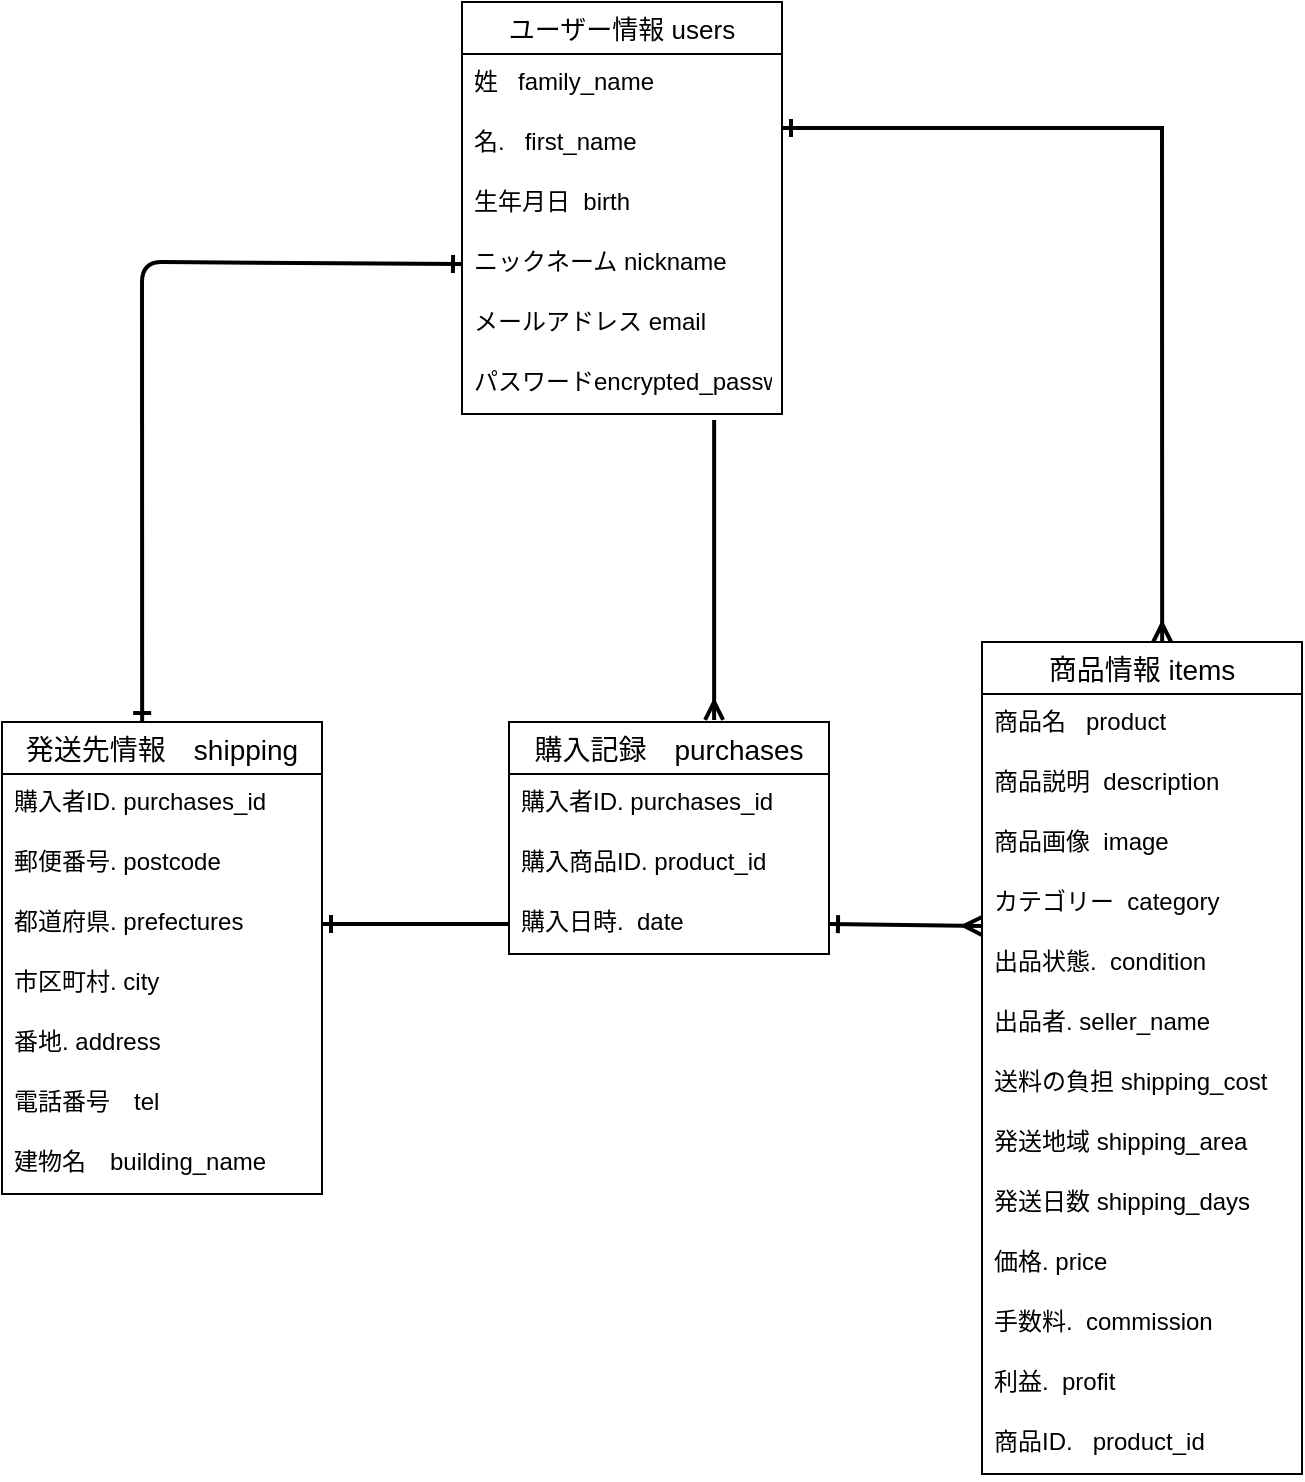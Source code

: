<mxfile>
    <diagram id="9h7hrKx_j7E5iAnFVkUH" name="ページ1">
        <mxGraphModel dx="792" dy="604" grid="1" gridSize="10" guides="1" tooltips="1" connect="1" arrows="1" fold="1" page="1" pageScale="1" pageWidth="827" pageHeight="1169" math="0" shadow="0">
            <root>
                <mxCell id="0"/>
                <mxCell id="1" parent="0"/>
                <mxCell id="28" value="ユーザー情報 users" style="swimlane;fontStyle=0;childLayout=stackLayout;horizontal=1;startSize=26;horizontalStack=0;resizeParent=1;resizeParentMax=0;resizeLast=0;collapsible=1;marginBottom=0;align=center;fontSize=13;hachureGap=4;fontFamily=Helvetica;rounded=0;" parent="1" vertex="1">
                    <mxGeometry x="390" width="160" height="206" as="geometry">
                        <mxRectangle x="390" y="340" width="120" height="30" as="alternateBounds"/>
                    </mxGeometry>
                </mxCell>
                <mxCell id="29" value="姓   family_name" style="text;strokeColor=none;fillColor=none;spacingLeft=4;spacingRight=4;overflow=hidden;rotatable=0;points=[[0,0.5],[1,0.5]];portConstraint=eastwest;fontSize=12;hachureGap=4;fontFamily=Helvetica;rounded=0;" parent="28" vertex="1">
                    <mxGeometry y="26" width="160" height="30" as="geometry"/>
                </mxCell>
                <mxCell id="30" value="名.   first_name" style="text;strokeColor=none;fillColor=none;spacingLeft=4;spacingRight=4;overflow=hidden;rotatable=0;points=[[0,0.5],[1,0.5]];portConstraint=eastwest;fontSize=12;hachureGap=4;fontFamily=Helvetica;rounded=0;" parent="28" vertex="1">
                    <mxGeometry y="56" width="160" height="30" as="geometry"/>
                </mxCell>
                <mxCell id="31" value="生年月日  birth" style="text;strokeColor=none;fillColor=none;spacingLeft=4;spacingRight=4;overflow=hidden;rotatable=0;points=[[0,0.5],[1,0.5]];portConstraint=eastwest;fontSize=12;hachureGap=4;fontFamily=Helvetica;rounded=0;" parent="28" vertex="1">
                    <mxGeometry y="86" width="160" height="30" as="geometry"/>
                </mxCell>
                <mxCell id="142" value="ニックネーム nickname " style="text;strokeColor=none;fillColor=none;spacingLeft=4;spacingRight=4;overflow=hidden;rotatable=0;points=[[0,0.5],[1,0.5]];portConstraint=eastwest;fontSize=12;hachureGap=4;fontFamily=Helvetica;rounded=0;" parent="28" vertex="1">
                    <mxGeometry y="116" width="160" height="30" as="geometry"/>
                </mxCell>
                <mxCell id="143" value="メールアドレス email" style="text;strokeColor=none;fillColor=none;spacingLeft=4;spacingRight=4;overflow=hidden;rotatable=0;points=[[0,0.5],[1,0.5]];portConstraint=eastwest;fontSize=12;hachureGap=4;fontFamily=Helvetica;rounded=0;" parent="28" vertex="1">
                    <mxGeometry y="146" width="160" height="30" as="geometry"/>
                </mxCell>
                <mxCell id="144" value="パスワードencrypted_password" style="text;strokeColor=none;fillColor=none;spacingLeft=4;spacingRight=4;overflow=hidden;rotatable=0;points=[[0,0.5],[1,0.5]];portConstraint=eastwest;fontSize=12;hachureGap=4;fontFamily=Helvetica;rounded=0;" parent="28" vertex="1">
                    <mxGeometry y="176" width="160" height="30" as="geometry"/>
                </mxCell>
                <mxCell id="79" value="商品情報 items" style="swimlane;fontStyle=0;childLayout=stackLayout;horizontal=1;startSize=26;horizontalStack=0;resizeParent=1;resizeParentMax=0;resizeLast=0;collapsible=1;marginBottom=0;align=center;fontSize=14;rounded=0;" parent="1" vertex="1">
                    <mxGeometry x="650" y="320" width="160" height="416" as="geometry"/>
                </mxCell>
                <mxCell id="80" value="商品名   product" style="text;strokeColor=none;fillColor=none;spacingLeft=4;spacingRight=4;overflow=hidden;rotatable=0;points=[[0,0.5],[1,0.5]];portConstraint=eastwest;fontSize=12;rounded=0;" parent="79" vertex="1">
                    <mxGeometry y="26" width="160" height="30" as="geometry"/>
                </mxCell>
                <mxCell id="84" value="商品説明  description" style="text;strokeColor=none;fillColor=none;spacingLeft=4;spacingRight=4;overflow=hidden;rotatable=0;points=[[0,0.5],[1,0.5]];portConstraint=eastwest;fontSize=12;rounded=0;" parent="79" vertex="1">
                    <mxGeometry y="56" width="160" height="30" as="geometry"/>
                </mxCell>
                <mxCell id="92" value="商品画像  image" style="text;strokeColor=none;fillColor=none;spacingLeft=4;spacingRight=4;overflow=hidden;rotatable=0;points=[[0,0.5],[1,0.5]];portConstraint=eastwest;fontSize=12;rounded=0;" parent="79" vertex="1">
                    <mxGeometry y="86" width="160" height="30" as="geometry"/>
                </mxCell>
                <mxCell id="81" value="カテゴリー  category" style="text;strokeColor=none;fillColor=none;spacingLeft=4;spacingRight=4;overflow=hidden;rotatable=0;points=[[0,0.5],[1,0.5]];portConstraint=eastwest;fontSize=12;rounded=0;" parent="79" vertex="1">
                    <mxGeometry y="116" width="160" height="30" as="geometry"/>
                </mxCell>
                <mxCell id="82" value="出品状態.  condition" style="text;strokeColor=none;fillColor=none;spacingLeft=4;spacingRight=4;overflow=hidden;rotatable=0;points=[[0,0.5],[1,0.5]];portConstraint=eastwest;fontSize=12;rounded=0;" parent="79" vertex="1">
                    <mxGeometry y="146" width="160" height="30" as="geometry"/>
                </mxCell>
                <mxCell id="85" value="出品者. seller_name" style="text;strokeColor=none;fillColor=none;spacingLeft=4;spacingRight=4;overflow=hidden;rotatable=0;points=[[0,0.5],[1,0.5]];portConstraint=eastwest;fontSize=12;rounded=0;" parent="79" vertex="1">
                    <mxGeometry y="176" width="160" height="30" as="geometry"/>
                </mxCell>
                <mxCell id="83" value="送料の負担 shipping_cost" style="text;strokeColor=none;fillColor=none;spacingLeft=4;spacingRight=4;overflow=hidden;rotatable=0;points=[[0,0.5],[1,0.5]];portConstraint=eastwest;fontSize=12;rounded=0;" parent="79" vertex="1">
                    <mxGeometry y="206" width="160" height="30" as="geometry"/>
                </mxCell>
                <mxCell id="86" value="発送地域 shipping_area" style="text;strokeColor=none;fillColor=none;spacingLeft=4;spacingRight=4;overflow=hidden;rotatable=0;points=[[0,0.5],[1,0.5]];portConstraint=eastwest;fontSize=12;rounded=0;" parent="79" vertex="1">
                    <mxGeometry y="236" width="160" height="30" as="geometry"/>
                </mxCell>
                <mxCell id="87" value="発送日数 shipping_days" style="text;strokeColor=none;fillColor=none;spacingLeft=4;spacingRight=4;overflow=hidden;rotatable=0;points=[[0,0.5],[1,0.5]];portConstraint=eastwest;fontSize=12;rounded=0;" parent="79" vertex="1">
                    <mxGeometry y="266" width="160" height="30" as="geometry"/>
                </mxCell>
                <mxCell id="88" value="価格. price" style="text;strokeColor=none;fillColor=none;spacingLeft=4;spacingRight=4;overflow=hidden;rotatable=0;points=[[0,0.5],[1,0.5]];portConstraint=eastwest;fontSize=12;rounded=0;" parent="79" vertex="1">
                    <mxGeometry y="296" width="160" height="30" as="geometry"/>
                </mxCell>
                <mxCell id="90" value="手数料.  commission" style="text;strokeColor=none;fillColor=none;spacingLeft=4;spacingRight=4;overflow=hidden;rotatable=0;points=[[0,0.5],[1,0.5]];portConstraint=eastwest;fontSize=12;rounded=0;" parent="79" vertex="1">
                    <mxGeometry y="326" width="160" height="30" as="geometry"/>
                </mxCell>
                <mxCell id="91" value="利益.  profit" style="text;strokeColor=none;fillColor=none;spacingLeft=4;spacingRight=4;overflow=hidden;rotatable=0;points=[[0,0.5],[1,0.5]];portConstraint=eastwest;fontSize=12;rounded=0;" parent="79" vertex="1">
                    <mxGeometry y="356" width="160" height="30" as="geometry"/>
                </mxCell>
                <mxCell id="160" value="商品ID.   product_id" style="text;strokeColor=none;fillColor=none;spacingLeft=4;spacingRight=4;overflow=hidden;rotatable=0;points=[[0,0.5],[1,0.5]];portConstraint=eastwest;fontSize=12;rounded=0;" vertex="1" parent="79">
                    <mxGeometry y="386" width="160" height="30" as="geometry"/>
                </mxCell>
                <mxCell id="93" value="発送先情報　shipping" style="swimlane;fontStyle=0;childLayout=stackLayout;horizontal=1;startSize=26;horizontalStack=0;resizeParent=1;resizeParentMax=0;resizeLast=0;collapsible=1;marginBottom=0;align=center;fontSize=14;rounded=0;" parent="1" vertex="1">
                    <mxGeometry x="160" y="360" width="160" height="236" as="geometry"/>
                </mxCell>
                <mxCell id="94" value="購入者ID. purchases_id" style="text;strokeColor=none;fillColor=none;spacingLeft=4;spacingRight=4;overflow=hidden;rotatable=0;points=[[0,0.5],[1,0.5]];portConstraint=eastwest;fontSize=12;rounded=0;" parent="93" vertex="1">
                    <mxGeometry y="26" width="160" height="30" as="geometry"/>
                </mxCell>
                <mxCell id="96" value="郵便番号. postcode" style="text;strokeColor=none;fillColor=none;spacingLeft=4;spacingRight=4;overflow=hidden;rotatable=0;points=[[0,0.5],[1,0.5]];portConstraint=eastwest;fontSize=12;rounded=0;" parent="93" vertex="1">
                    <mxGeometry y="56" width="160" height="30" as="geometry"/>
                </mxCell>
                <mxCell id="99" value="都道府県. prefectures" style="text;strokeColor=none;fillColor=none;spacingLeft=4;spacingRight=4;overflow=hidden;rotatable=0;points=[[0,0.5],[1,0.5]];portConstraint=eastwest;fontSize=12;rounded=0;" parent="93" vertex="1">
                    <mxGeometry y="86" width="160" height="30" as="geometry"/>
                </mxCell>
                <mxCell id="100" value="市区町村. city" style="text;strokeColor=none;fillColor=none;spacingLeft=4;spacingRight=4;overflow=hidden;rotatable=0;points=[[0,0.5],[1,0.5]];portConstraint=eastwest;fontSize=12;rounded=0;" parent="93" vertex="1">
                    <mxGeometry y="116" width="160" height="30" as="geometry"/>
                </mxCell>
                <mxCell id="101" value="番地. address" style="text;strokeColor=none;fillColor=none;spacingLeft=4;spacingRight=4;overflow=hidden;rotatable=0;points=[[0,0.5],[1,0.5]];portConstraint=eastwest;fontSize=12;rounded=0;" parent="93" vertex="1">
                    <mxGeometry y="146" width="160" height="30" as="geometry"/>
                </mxCell>
                <mxCell id="103" value="電話番号　tel" style="text;strokeColor=none;fillColor=none;spacingLeft=4;spacingRight=4;overflow=hidden;rotatable=0;points=[[0,0.5],[1,0.5]];portConstraint=eastwest;fontSize=12;rounded=0;" parent="93" vertex="1">
                    <mxGeometry y="176" width="160" height="30" as="geometry"/>
                </mxCell>
                <mxCell id="102" value="建物名　building_name&#10;" style="text;strokeColor=none;fillColor=none;spacingLeft=4;spacingRight=4;overflow=hidden;rotatable=0;points=[[0,0.5],[1,0.5]];portConstraint=eastwest;fontSize=12;rounded=0;" parent="93" vertex="1">
                    <mxGeometry y="206" width="160" height="30" as="geometry"/>
                </mxCell>
                <mxCell id="147" style="edgeStyle=none;html=1;exitX=1;exitY=0.233;exitDx=0;exitDy=0;entryX=0.563;entryY=0;entryDx=0;entryDy=0;entryPerimeter=0;fontFamily=Helvetica;endArrow=ERmany;endFill=0;exitPerimeter=0;strokeWidth=2;rounded=0;startArrow=ERone;startFill=0;" parent="1" source="30" target="79" edge="1">
                    <mxGeometry relative="1" as="geometry">
                        <Array as="points">
                            <mxPoint x="740" y="63"/>
                        </Array>
                    </mxGeometry>
                </mxCell>
                <mxCell id="148" value="購入記録　purchases" style="swimlane;fontStyle=0;childLayout=stackLayout;horizontal=1;startSize=26;horizontalStack=0;resizeParent=1;resizeParentMax=0;resizeLast=0;collapsible=1;marginBottom=0;align=center;fontSize=14;fontFamily=Helvetica;rounded=0;" parent="1" vertex="1">
                    <mxGeometry x="413.5" y="360" width="160" height="116" as="geometry"/>
                </mxCell>
                <mxCell id="149" value="購入者ID. purchases_id" style="text;strokeColor=none;fillColor=none;spacingLeft=4;spacingRight=4;overflow=hidden;rotatable=0;points=[[0,0.5],[1,0.5]];portConstraint=eastwest;fontSize=12;fontFamily=Helvetica;rounded=0;" parent="148" vertex="1">
                    <mxGeometry y="26" width="160" height="30" as="geometry"/>
                </mxCell>
                <mxCell id="150" value="購入商品ID. product_id" style="text;strokeColor=none;fillColor=none;spacingLeft=4;spacingRight=4;overflow=hidden;rotatable=0;points=[[0,0.5],[1,0.5]];portConstraint=eastwest;fontSize=12;fontFamily=Helvetica;rounded=0;" parent="148" vertex="1">
                    <mxGeometry y="56" width="160" height="30" as="geometry"/>
                </mxCell>
                <mxCell id="151" value="購入日時.  date" style="text;strokeColor=none;fillColor=none;spacingLeft=4;spacingRight=4;overflow=hidden;rotatable=0;points=[[0,0.5],[1,0.5]];portConstraint=eastwest;fontSize=12;fontFamily=Helvetica;rounded=0;" parent="148" vertex="1">
                    <mxGeometry y="86" width="160" height="30" as="geometry"/>
                </mxCell>
                <mxCell id="155" style="edgeStyle=none;html=1;entryX=0.641;entryY=-0.009;entryDx=0;entryDy=0;entryPerimeter=0;strokeWidth=2;fontFamily=Helvetica;endArrow=ERmany;endFill=0;exitX=0.788;exitY=1.1;exitDx=0;exitDy=0;exitPerimeter=0;" parent="1" source="144" target="148" edge="1">
                    <mxGeometry relative="1" as="geometry">
                        <mxPoint x="517.04" y="236.99" as="sourcePoint"/>
                    </mxGeometry>
                </mxCell>
                <mxCell id="156" style="edgeStyle=none;html=1;exitX=0;exitY=0.5;exitDx=0;exitDy=0;entryX=1;entryY=0.5;entryDx=0;entryDy=0;strokeWidth=2;fontFamily=Helvetica;endArrow=ERone;endFill=0;startArrow=none;startFill=0;" parent="1" source="151" target="99" edge="1">
                    <mxGeometry relative="1" as="geometry"/>
                </mxCell>
                <mxCell id="157" style="edgeStyle=none;html=1;exitX=1;exitY=0.5;exitDx=0;exitDy=0;entryX=0;entryY=0.867;entryDx=0;entryDy=0;entryPerimeter=0;strokeWidth=2;fontFamily=Helvetica;startArrow=ERone;startFill=0;endArrow=ERmany;endFill=0;" parent="1" source="151" target="81" edge="1">
                    <mxGeometry relative="1" as="geometry"/>
                </mxCell>
                <mxCell id="159" style="edgeStyle=none;html=1;exitX=0;exitY=0.5;exitDx=0;exitDy=0;entryX=0.438;entryY=0;entryDx=0;entryDy=0;entryPerimeter=0;strokeWidth=2;fontFamily=Helvetica;startArrow=ERone;startFill=0;endArrow=ERone;endFill=0;" parent="1" source="142" target="93" edge="1">
                    <mxGeometry relative="1" as="geometry">
                        <Array as="points">
                            <mxPoint x="230" y="130"/>
                        </Array>
                    </mxGeometry>
                </mxCell>
            </root>
        </mxGraphModel>
    </diagram>
</mxfile>